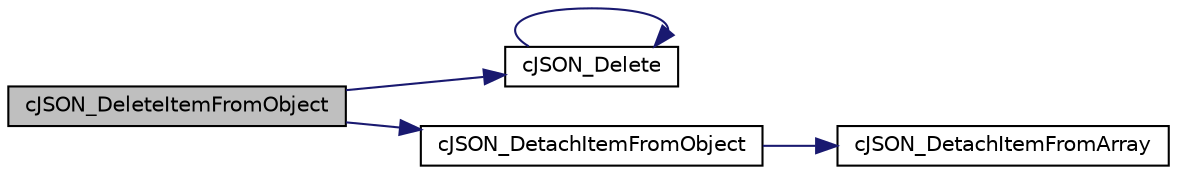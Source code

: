 digraph "cJSON_DeleteItemFromObject"
{
  edge [fontname="Helvetica",fontsize="10",labelfontname="Helvetica",labelfontsize="10"];
  node [fontname="Helvetica",fontsize="10",shape=record];
  rankdir="LR";
  Node1 [label="cJSON_DeleteItemFromObject",height=0.2,width=0.4,color="black", fillcolor="grey75", style="filled", fontcolor="black"];
  Node1 -> Node2 [color="midnightblue",fontsize="10",style="solid",fontname="Helvetica"];
  Node2 [label="cJSON_Delete",height=0.2,width=0.4,color="black", fillcolor="white", style="filled",URL="$c_j_s_o_n_8cc.html#ab18060251de70a2b55a18dec694f8f8a"];
  Node2 -> Node2 [color="midnightblue",fontsize="10",style="solid",fontname="Helvetica"];
  Node1 -> Node3 [color="midnightblue",fontsize="10",style="solid",fontname="Helvetica"];
  Node3 [label="cJSON_DetachItemFromObject",height=0.2,width=0.4,color="black", fillcolor="white", style="filled",URL="$c_j_s_o_n_8cc.html#a7010822d267256f274e0adf22be2b202"];
  Node3 -> Node4 [color="midnightblue",fontsize="10",style="solid",fontname="Helvetica"];
  Node4 [label="cJSON_DetachItemFromArray",height=0.2,width=0.4,color="black", fillcolor="white", style="filled",URL="$c_j_s_o_n_8cc.html#a68b9e0b2d984f1d873fb571425a98b9b"];
}
